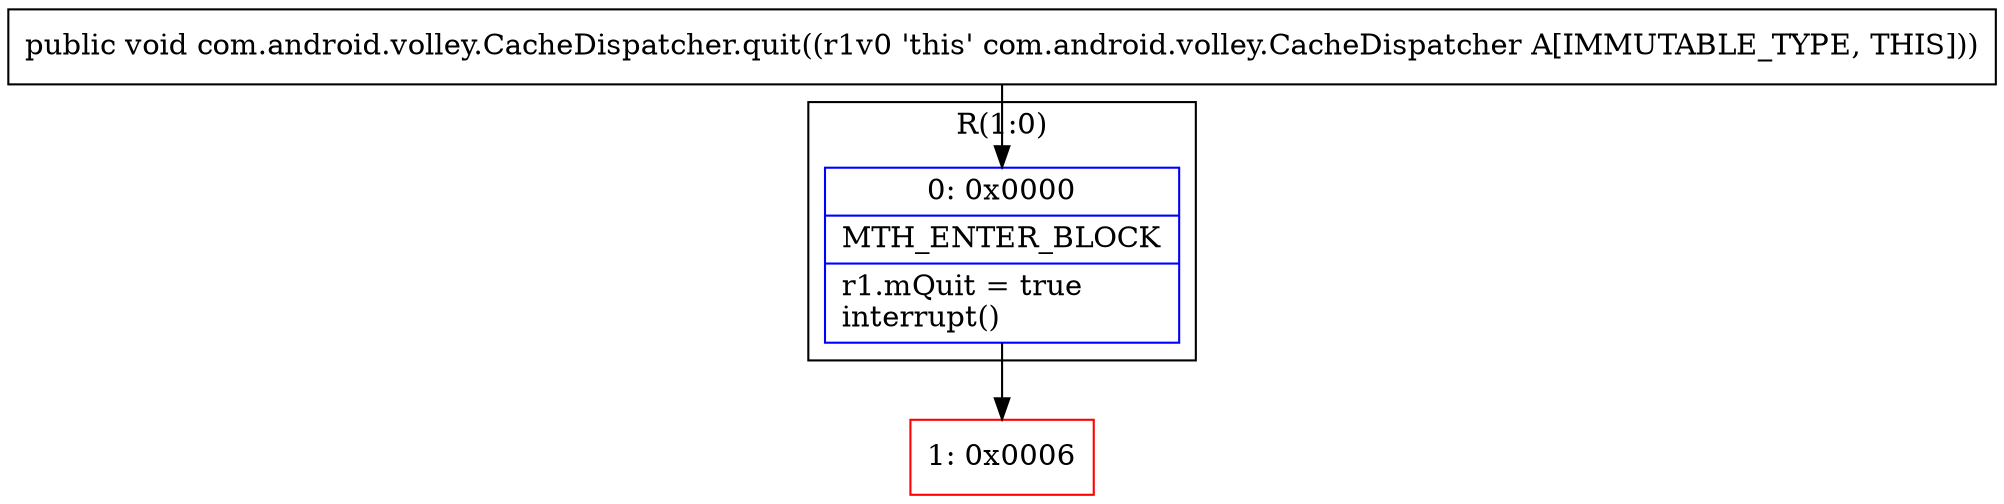 digraph "CFG forcom.android.volley.CacheDispatcher.quit()V" {
subgraph cluster_Region_658892282 {
label = "R(1:0)";
node [shape=record,color=blue];
Node_0 [shape=record,label="{0\:\ 0x0000|MTH_ENTER_BLOCK\l|r1.mQuit = true\linterrupt()\l}"];
}
Node_1 [shape=record,color=red,label="{1\:\ 0x0006}"];
MethodNode[shape=record,label="{public void com.android.volley.CacheDispatcher.quit((r1v0 'this' com.android.volley.CacheDispatcher A[IMMUTABLE_TYPE, THIS])) }"];
MethodNode -> Node_0;
Node_0 -> Node_1;
}

